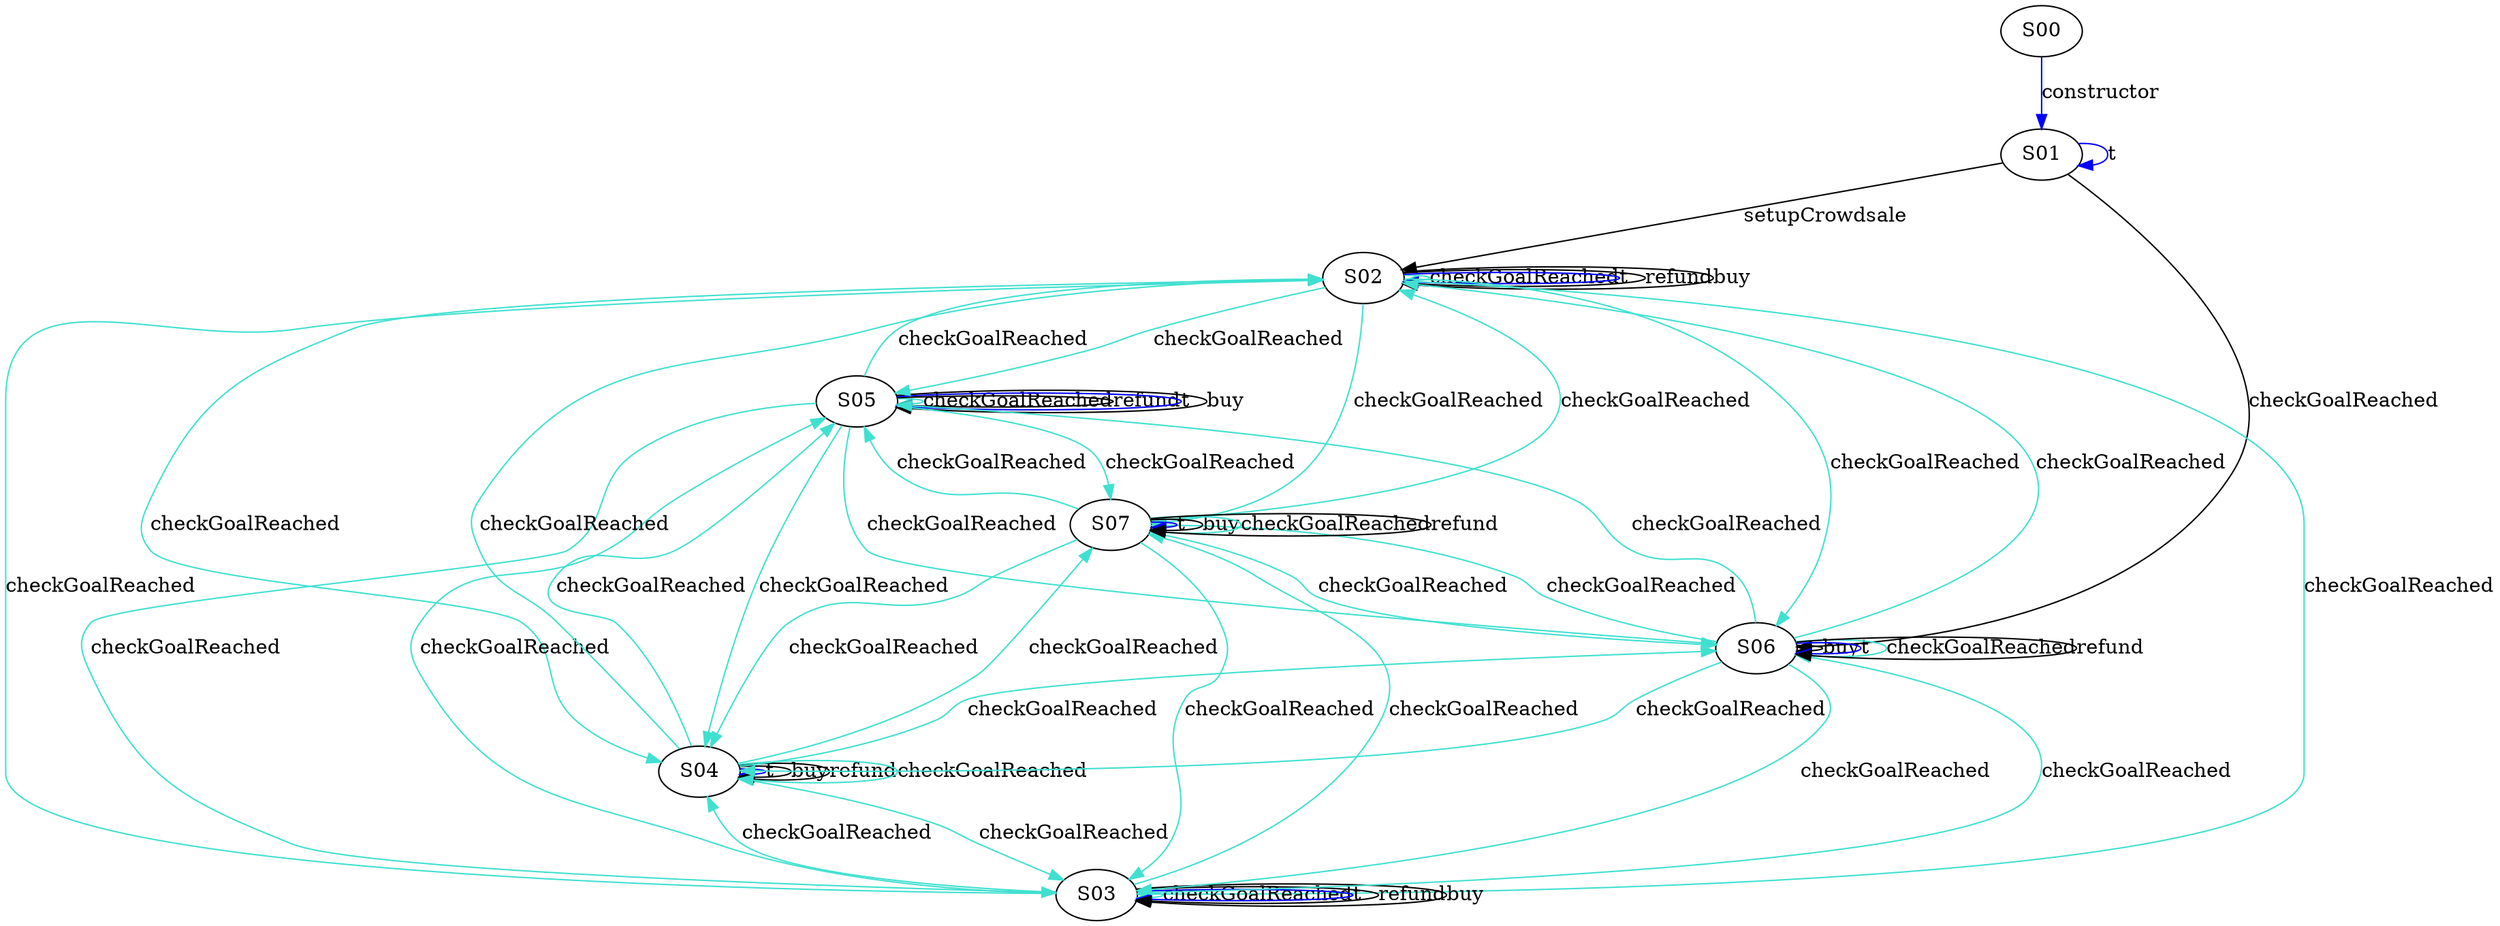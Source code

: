 digraph {

S01->S01 [label="t", style="", color="blue"]
S05->S02 [label="checkGoalReached", style="", color="turquoise"]
S05->S03 [label="checkGoalReached", style="", color="turquoise"]
S05->S04 [label="checkGoalReached", style="", color="turquoise"]
S05->S05 [label="checkGoalReached", style="", color="turquoise"]
S05->S06 [label="checkGoalReached", style="", color="turquoise"]
S05->S07 [label="checkGoalReached", style="", color="turquoise"]
S01->S02 [label="setupCrowdsale", style="", color="black"]
S02->S02 [label="checkGoalReached", style="", color="turquoise"]
S02->S03 [label="checkGoalReached", style="", color="turquoise"]
S02->S04 [label="checkGoalReached", style="", color="turquoise"]
S02->S05 [label="checkGoalReached", style="", color="turquoise"]
S02->S06 [label="checkGoalReached", style="", color="turquoise"]
S02->S07 [label="checkGoalReached", style="", color="turquoise"]
S03->S02 [label="checkGoalReached", style="", color="turquoise"]
S03->S03 [label="checkGoalReached", style="", color="turquoise"]
S03->S04 [label="checkGoalReached", style="", color="turquoise"]
S03->S05 [label="checkGoalReached", style="", color="turquoise"]
S03->S06 [label="checkGoalReached", style="", color="turquoise"]
S03->S07 [label="checkGoalReached", style="", color="turquoise"]
S01->S06 [label="checkGoalReached", style="", color="black"]
S03->S03 [label="t", style="", color="blue"]
S07->S07 [label="t", style="", color="blue"]
S05->S05 [label="refund", style="", color="black"]
S02->S02 [label="t", style="", color="blue"]
S04->S04 [label="t", style="", color="blue"]
S02->S02 [label="refund", style="", color="black"]
S06->S06 [label="buy", style="", color="black"]
S03->S03 [label="refund", style="", color="black"]
S03->S03 [label="buy", style="", color="black"]
S05->S05 [label="t", style="", color="blue"]
S02->S02 [label="buy", style="", color="black"]
S04->S04 [label="buy", style="", color="black"]
S04->S04 [label="refund", style="", color="black"]
S06->S06 [label="t", style="", color="blue"]
S00->S01 [label="constructor", style="", color="blue"]
S06->S02 [label="checkGoalReached", style="", color="turquoise"]
S06->S03 [label="checkGoalReached", style="", color="turquoise"]
S06->S04 [label="checkGoalReached", style="", color="turquoise"]
S06->S05 [label="checkGoalReached", style="", color="turquoise"]
S06->S06 [label="checkGoalReached", style="", color="turquoise"]
S06->S07 [label="checkGoalReached", style="", color="turquoise"]
S05->S05 [label="buy", style="", color="black"]
S07->S07 [label="buy", style="", color="black"]
S07->S02 [label="checkGoalReached", style="", color="turquoise"]
S07->S03 [label="checkGoalReached", style="", color="turquoise"]
S07->S04 [label="checkGoalReached", style="", color="turquoise"]
S07->S05 [label="checkGoalReached", style="", color="turquoise"]
S07->S06 [label="checkGoalReached", style="", color="turquoise"]
S07->S07 [label="checkGoalReached", style="", color="turquoise"]
S06->S06 [label="refund", style="", color="black"]
S07->S07 [label="refund", style="", color="black"]
S04->S02 [label="checkGoalReached", style="", color="turquoise"]
S04->S03 [label="checkGoalReached", style="", color="turquoise"]
S04->S04 [label="checkGoalReached", style="", color="turquoise"]
S04->S05 [label="checkGoalReached", style="", color="turquoise"]
S04->S06 [label="checkGoalReached", style="", color="turquoise"]
S04->S07 [label="checkGoalReached", style="", color="turquoise"]
}